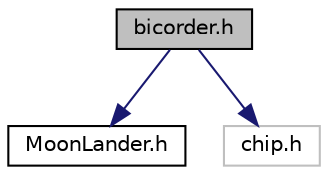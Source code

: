 digraph "bicorder.h"
{
  edge [fontname="Helvetica",fontsize="10",labelfontname="Helvetica",labelfontsize="10"];
  node [fontname="Helvetica",fontsize="10",shape=record];
  Node1 [label="bicorder.h",height=0.2,width=0.4,color="black", fillcolor="grey75", style="filled", fontcolor="black"];
  Node1 -> Node2 [color="midnightblue",fontsize="10",style="solid",fontname="Helvetica"];
  Node2 [label="MoonLander.h",height=0.2,width=0.4,color="black", fillcolor="white", style="filled",URL="$MoonLander_8h.html",tooltip="Config for the Gray Cat Labs MoonLander. "];
  Node1 -> Node3 [color="midnightblue",fontsize="10",style="solid",fontname="Helvetica"];
  Node3 [label="chip.h",height=0.2,width=0.4,color="grey75", fillcolor="white", style="filled"];
}

